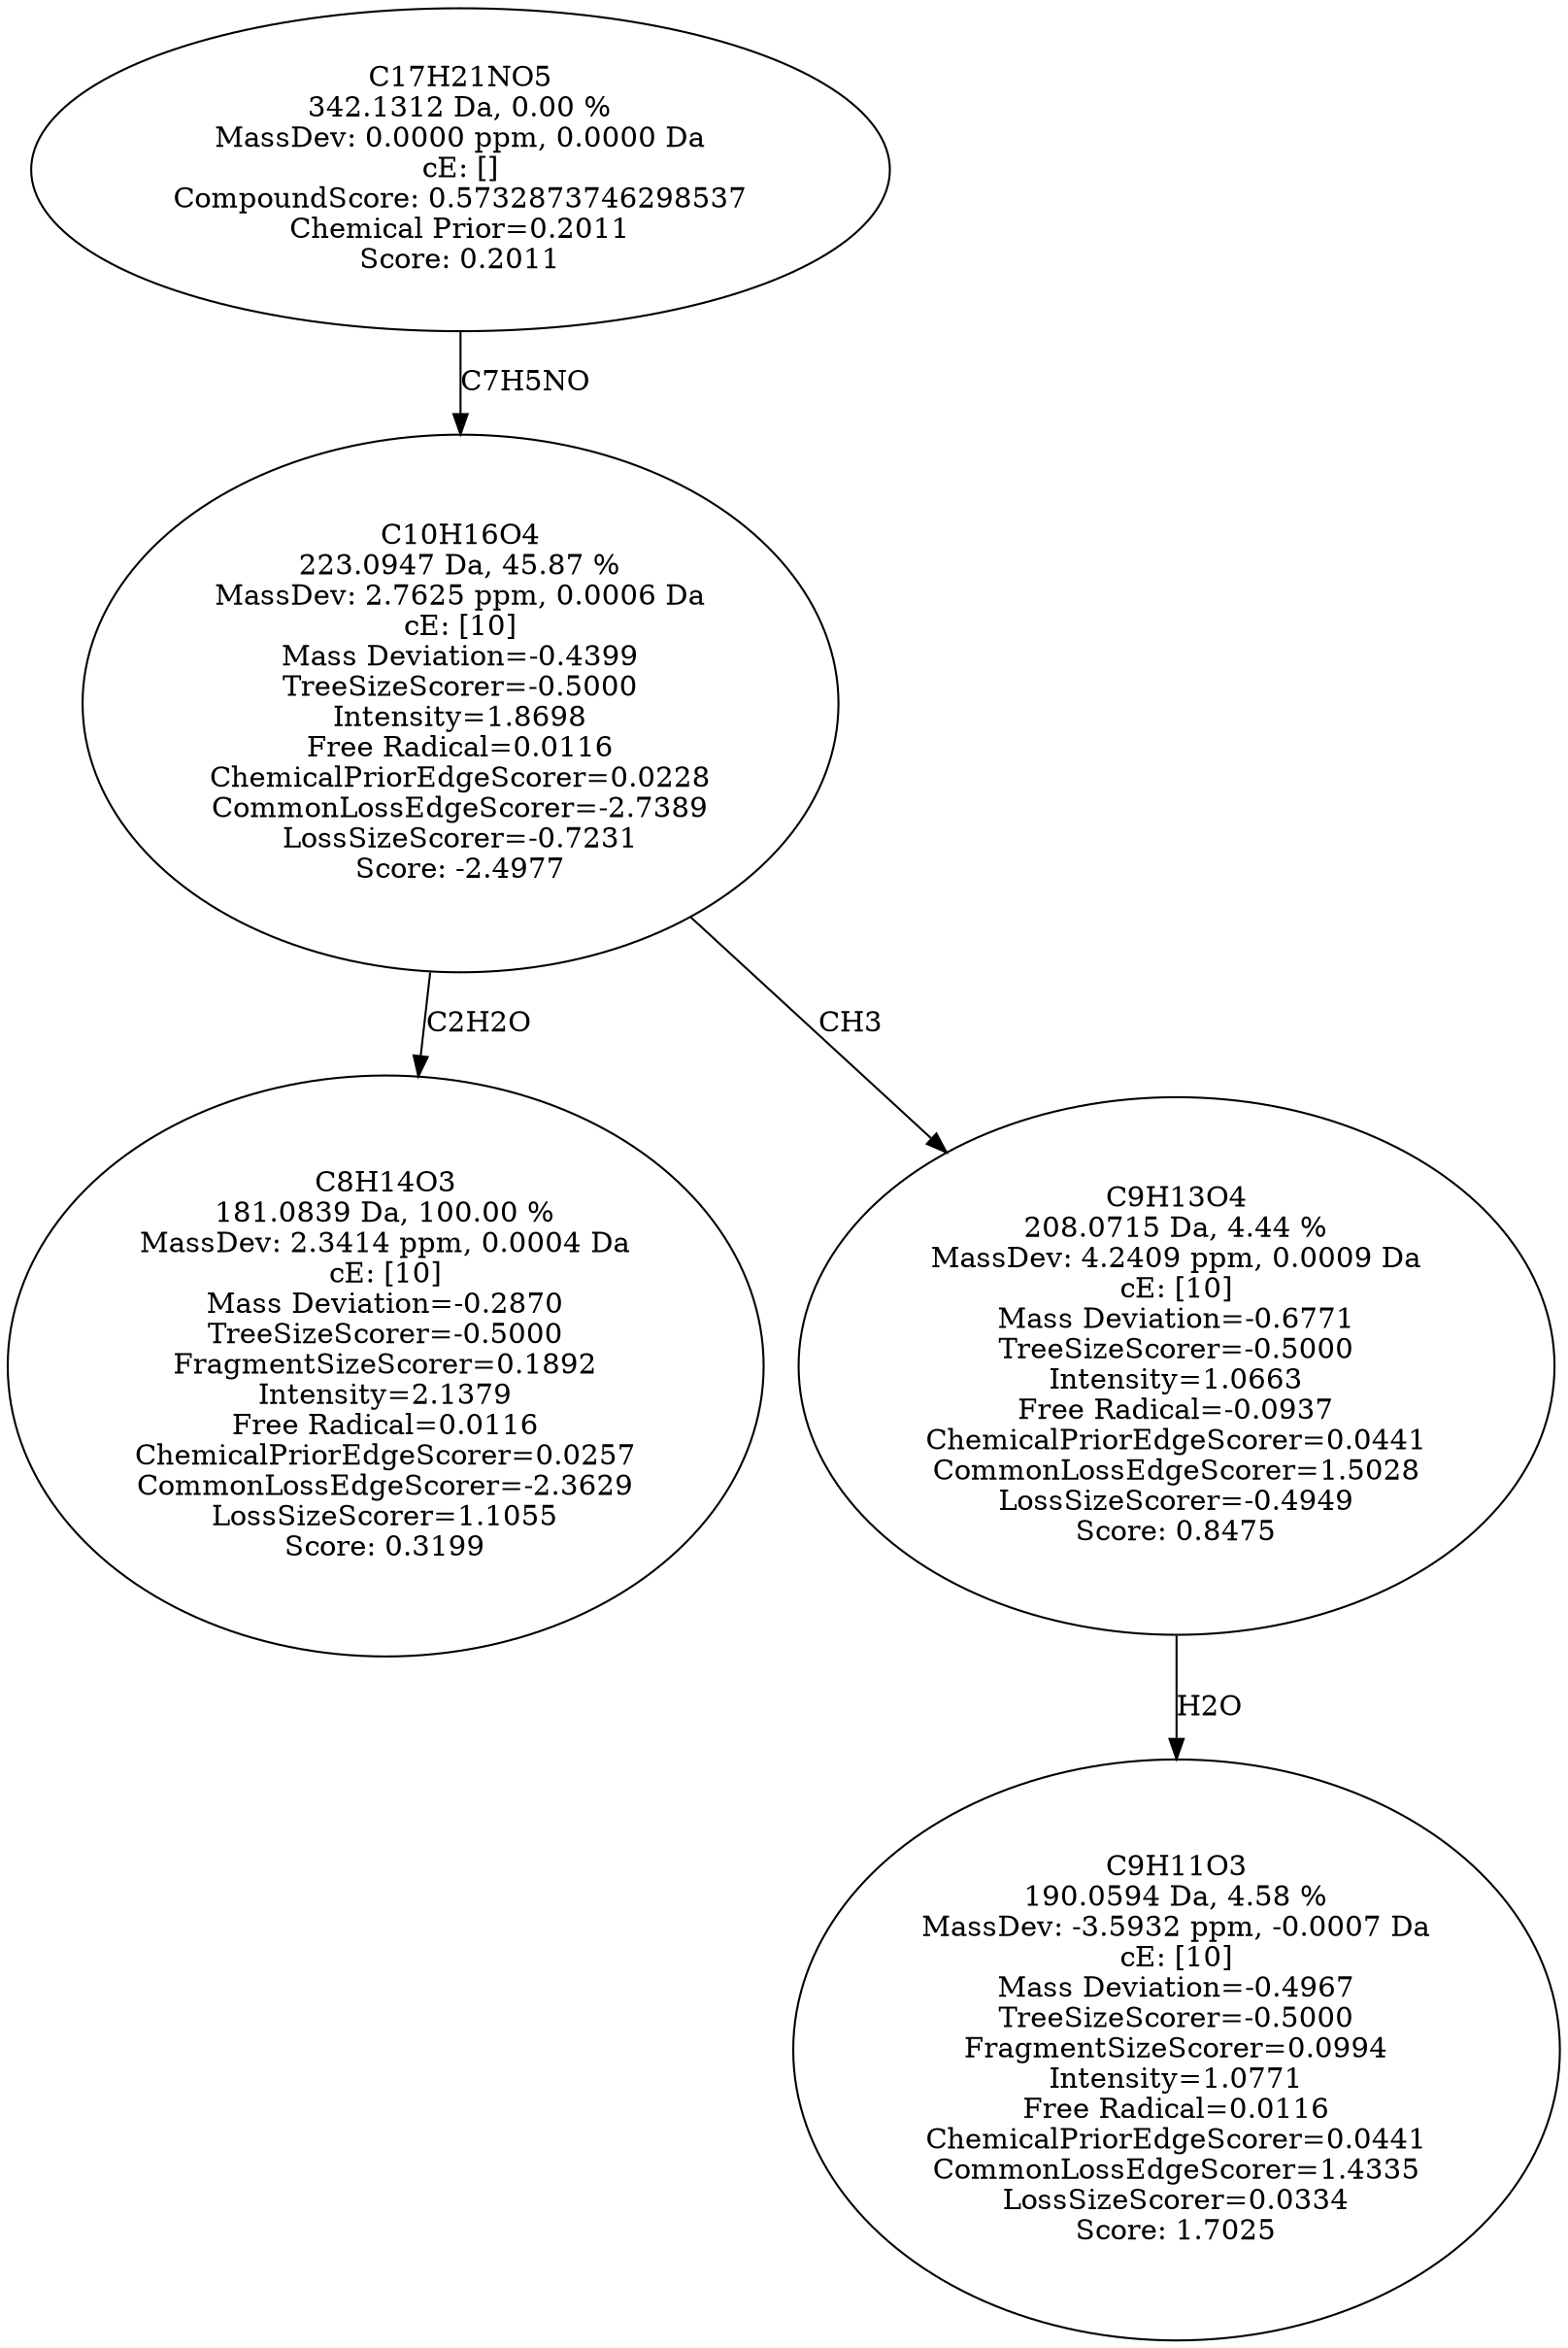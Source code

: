 strict digraph {
v1 [label="C8H14O3\n181.0839 Da, 100.00 %\nMassDev: 2.3414 ppm, 0.0004 Da\ncE: [10]\nMass Deviation=-0.2870\nTreeSizeScorer=-0.5000\nFragmentSizeScorer=0.1892\nIntensity=2.1379\nFree Radical=0.0116\nChemicalPriorEdgeScorer=0.0257\nCommonLossEdgeScorer=-2.3629\nLossSizeScorer=1.1055\nScore: 0.3199"];
v2 [label="C9H11O3\n190.0594 Da, 4.58 %\nMassDev: -3.5932 ppm, -0.0007 Da\ncE: [10]\nMass Deviation=-0.4967\nTreeSizeScorer=-0.5000\nFragmentSizeScorer=0.0994\nIntensity=1.0771\nFree Radical=0.0116\nChemicalPriorEdgeScorer=0.0441\nCommonLossEdgeScorer=1.4335\nLossSizeScorer=0.0334\nScore: 1.7025"];
v3 [label="C9H13O4\n208.0715 Da, 4.44 %\nMassDev: 4.2409 ppm, 0.0009 Da\ncE: [10]\nMass Deviation=-0.6771\nTreeSizeScorer=-0.5000\nIntensity=1.0663\nFree Radical=-0.0937\nChemicalPriorEdgeScorer=0.0441\nCommonLossEdgeScorer=1.5028\nLossSizeScorer=-0.4949\nScore: 0.8475"];
v4 [label="C10H16O4\n223.0947 Da, 45.87 %\nMassDev: 2.7625 ppm, 0.0006 Da\ncE: [10]\nMass Deviation=-0.4399\nTreeSizeScorer=-0.5000\nIntensity=1.8698\nFree Radical=0.0116\nChemicalPriorEdgeScorer=0.0228\nCommonLossEdgeScorer=-2.7389\nLossSizeScorer=-0.7231\nScore: -2.4977"];
v5 [label="C17H21NO5\n342.1312 Da, 0.00 %\nMassDev: 0.0000 ppm, 0.0000 Da\ncE: []\nCompoundScore: 0.5732873746298537\nChemical Prior=0.2011\nScore: 0.2011"];
v4 -> v1 [label="C2H2O"];
v3 -> v2 [label="H2O"];
v4 -> v3 [label="CH3"];
v5 -> v4 [label="C7H5NO"];
}
